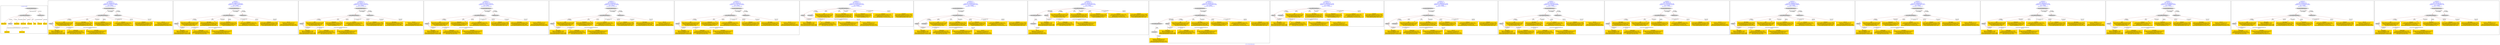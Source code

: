 digraph n0 {
fontcolor="blue"
remincross="true"
label="s12-s-19-artworks.json"
subgraph cluster_0 {
label="1-correct model"
n2[style="filled",color="white",fillcolor="lightgray",label="CulturalHeritageObject1"];
n3[shape="plaintext",style="filled",fillcolor="gold",label="date_made"];
n4[style="filled",color="white",fillcolor="lightgray",label="Person1"];
n5[shape="plaintext",style="filled",fillcolor="gold",label="description"];
n6[shape="plaintext",style="filled",fillcolor="gold",label="dimensions"];
n7[shape="plaintext",style="filled",fillcolor="gold",label="technique"];
n8[shape="plaintext",style="filled",fillcolor="gold",label="title"];
n9[shape="plaintext",style="filled",fillcolor="gold",label="access_id"];
n10[shape="plaintext",style="filled",fillcolor="gold",label="nationality"];
n11[shape="plaintext",style="filled",fillcolor="gold",label="artist_name"];
n12[style="filled",color="white",fillcolor="lightgray",label="EuropeanaAggregation1"];
n13[style="filled",color="white",fillcolor="lightgray",label="WebResource1"];
n14[shape="plaintext",style="filled",fillcolor="gold",label="img_url"];
}
subgraph cluster_1 {
label="candidate 0\nlink coherence:1.0\nnode coherence:1.0\nconfidence:0.4929861808256359\nmapping score:0.608773171386323\ncost:11.99983\n-precision:0.92-recall:0.92"
n16[style="filled",color="white",fillcolor="lightgray",label="CulturalHeritageObject1"];
n17[style="filled",color="white",fillcolor="lightgray",label="Person1"];
n18[style="filled",color="white",fillcolor="lightgray",label="EuropeanaAggregation1"];
n19[style="filled",color="white",fillcolor="lightgray",label="WebResource1"];
n20[shape="plaintext",style="filled",fillcolor="gold",label="img_url\n[WebResource,classLink,0.67]\n[Document,classLink,0.231]\n[Person,biographicalInformation,0.053]\n[CulturalHeritageObject,description,0.047]"];
n21[shape="plaintext",style="filled",fillcolor="gold",label="title\n[CulturalHeritageObject,description,0.373]\n[Person,biographicalInformation,0.309]\n[CulturalHeritageObject,title,0.22]\n[Document,classLink,0.098]"];
n22[shape="plaintext",style="filled",fillcolor="gold",label="description\n[Person,biographicalInformation,0.467]\n[CulturalHeritageObject,description,0.407]\n[CulturalHeritageObject,title,0.086]\n[CulturalHeritageObject,provenance,0.041]"];
n23[shape="plaintext",style="filled",fillcolor="gold",label="dimensions\n[CulturalHeritageObject,extent,0.576]\n[CulturalHeritageObject,description,0.19]\n[CulturalHeritageObject,title,0.133]\n[Person,dateOfDeath,0.102]"];
n24[shape="plaintext",style="filled",fillcolor="gold",label="access_id\n[CulturalHeritageObject,extent,0.52]\n[CulturalHeritageObject,description,0.217]\n[WebResource,classLink,0.133]\n[CulturalHeritageObject,accessionNumber,0.13]"];
n25[shape="plaintext",style="filled",fillcolor="gold",label="date_made\n[Person,dateOfDeath,0.416]\n[Person,dateOfBirth,0.376]\n[Person,biographicalInformation,0.109]\n[CulturalHeritageObject,created,0.099]"];
n26[shape="plaintext",style="filled",fillcolor="gold",label="technique\n[CulturalHeritageObject,medium,0.589]\n[CulturalHeritageObject,description,0.197]\n[Person,biographicalInformation,0.132]\n[CulturalHeritageObject,title,0.082]"];
n27[shape="plaintext",style="filled",fillcolor="gold",label="artist_name\n[Person,nameOfThePerson,0.558]\n[Person,biographicalInformation,0.317]\n[CulturalHeritageObject,description,0.073]\n[Document,classLink,0.052]"];
n28[shape="plaintext",style="filled",fillcolor="gold",label="nationality\n[Person,countryAssociatedWithThePerson,0.873]\n[Person,biographicalInformation,0.072]\n[CulturalHeritageObject,title,0.03]\n[CulturalHeritageObject,description,0.025]"];
}
subgraph cluster_2 {
label="candidate 1\nlink coherence:1.0\nnode coherence:1.0\nconfidence:0.48860713165095926\nmapping score:0.6073134883280975\ncost:11.99983\n-precision:0.92-recall:0.92"
n30[style="filled",color="white",fillcolor="lightgray",label="CulturalHeritageObject1"];
n31[style="filled",color="white",fillcolor="lightgray",label="Person1"];
n32[style="filled",color="white",fillcolor="lightgray",label="EuropeanaAggregation1"];
n33[style="filled",color="white",fillcolor="lightgray",label="WebResource1"];
n34[shape="plaintext",style="filled",fillcolor="gold",label="img_url\n[WebResource,classLink,0.67]\n[Document,classLink,0.231]\n[Person,biographicalInformation,0.053]\n[CulturalHeritageObject,description,0.047]"];
n35[shape="plaintext",style="filled",fillcolor="gold",label="title\n[CulturalHeritageObject,description,0.373]\n[Person,biographicalInformation,0.309]\n[CulturalHeritageObject,title,0.22]\n[Document,classLink,0.098]"];
n36[shape="plaintext",style="filled",fillcolor="gold",label="description\n[Person,biographicalInformation,0.467]\n[CulturalHeritageObject,description,0.407]\n[CulturalHeritageObject,title,0.086]\n[CulturalHeritageObject,provenance,0.041]"];
n37[shape="plaintext",style="filled",fillcolor="gold",label="dimensions\n[CulturalHeritageObject,extent,0.576]\n[CulturalHeritageObject,description,0.19]\n[CulturalHeritageObject,title,0.133]\n[Person,dateOfDeath,0.102]"];
n38[shape="plaintext",style="filled",fillcolor="gold",label="date_made\n[Person,dateOfDeath,0.416]\n[Person,dateOfBirth,0.376]\n[Person,biographicalInformation,0.109]\n[CulturalHeritageObject,created,0.099]"];
n39[shape="plaintext",style="filled",fillcolor="gold",label="access_id\n[CulturalHeritageObject,extent,0.52]\n[CulturalHeritageObject,description,0.217]\n[WebResource,classLink,0.133]\n[CulturalHeritageObject,accessionNumber,0.13]"];
n40[shape="plaintext",style="filled",fillcolor="gold",label="technique\n[CulturalHeritageObject,medium,0.589]\n[CulturalHeritageObject,description,0.197]\n[Person,biographicalInformation,0.132]\n[CulturalHeritageObject,title,0.082]"];
n41[shape="plaintext",style="filled",fillcolor="gold",label="artist_name\n[Person,nameOfThePerson,0.558]\n[Person,biographicalInformation,0.317]\n[CulturalHeritageObject,description,0.073]\n[Document,classLink,0.052]"];
n42[shape="plaintext",style="filled",fillcolor="gold",label="nationality\n[Person,countryAssociatedWithThePerson,0.873]\n[Person,biographicalInformation,0.072]\n[CulturalHeritageObject,title,0.03]\n[CulturalHeritageObject,description,0.025]"];
}
subgraph cluster_3 {
label="candidate 10\nlink coherence:1.0\nnode coherence:1.0\nconfidence:0.4523611475467957\nmapping score:0.5952314936267097\ncost:11.99983\n-precision:0.83-recall:0.83"
n44[style="filled",color="white",fillcolor="lightgray",label="CulturalHeritageObject1"];
n45[style="filled",color="white",fillcolor="lightgray",label="Person1"];
n46[style="filled",color="white",fillcolor="lightgray",label="EuropeanaAggregation1"];
n47[style="filled",color="white",fillcolor="lightgray",label="WebResource1"];
n48[shape="plaintext",style="filled",fillcolor="gold",label="img_url\n[WebResource,classLink,0.67]\n[Document,classLink,0.231]\n[Person,biographicalInformation,0.053]\n[CulturalHeritageObject,description,0.047]"];
n49[shape="plaintext",style="filled",fillcolor="gold",label="title\n[CulturalHeritageObject,description,0.373]\n[Person,biographicalInformation,0.309]\n[CulturalHeritageObject,title,0.22]\n[Document,classLink,0.098]"];
n50[shape="plaintext",style="filled",fillcolor="gold",label="dimensions\n[CulturalHeritageObject,extent,0.576]\n[CulturalHeritageObject,description,0.19]\n[CulturalHeritageObject,title,0.133]\n[Person,dateOfDeath,0.102]"];
n51[shape="plaintext",style="filled",fillcolor="gold",label="access_id\n[CulturalHeritageObject,extent,0.52]\n[CulturalHeritageObject,description,0.217]\n[WebResource,classLink,0.133]\n[CulturalHeritageObject,accessionNumber,0.13]"];
n52[shape="plaintext",style="filled",fillcolor="gold",label="date_made\n[Person,dateOfDeath,0.416]\n[Person,dateOfBirth,0.376]\n[Person,biographicalInformation,0.109]\n[CulturalHeritageObject,created,0.099]"];
n53[shape="plaintext",style="filled",fillcolor="gold",label="technique\n[CulturalHeritageObject,medium,0.589]\n[CulturalHeritageObject,description,0.197]\n[Person,biographicalInformation,0.132]\n[CulturalHeritageObject,title,0.082]"];
n54[shape="plaintext",style="filled",fillcolor="gold",label="artist_name\n[Person,nameOfThePerson,0.558]\n[Person,biographicalInformation,0.317]\n[CulturalHeritageObject,description,0.073]\n[Document,classLink,0.052]"];
n55[shape="plaintext",style="filled",fillcolor="gold",label="description\n[Person,biographicalInformation,0.467]\n[CulturalHeritageObject,description,0.407]\n[CulturalHeritageObject,title,0.086]\n[CulturalHeritageObject,provenance,0.041]"];
n56[shape="plaintext",style="filled",fillcolor="gold",label="nationality\n[Person,countryAssociatedWithThePerson,0.873]\n[Person,biographicalInformation,0.072]\n[CulturalHeritageObject,title,0.03]\n[CulturalHeritageObject,description,0.025]"];
}
subgraph cluster_4 {
label="candidate 11\nlink coherence:1.0\nnode coherence:1.0\nconfidence:0.4523611475467957\nmapping score:0.5952314936267097\ncost:11.99987\n-precision:0.83-recall:0.83"
n58[style="filled",color="white",fillcolor="lightgray",label="CulturalHeritageObject1"];
n59[style="filled",color="white",fillcolor="lightgray",label="Person1"];
n60[style="filled",color="white",fillcolor="lightgray",label="EuropeanaAggregation1"];
n61[style="filled",color="white",fillcolor="lightgray",label="WebResource2"];
n62[shape="plaintext",style="filled",fillcolor="gold",label="title\n[CulturalHeritageObject,description,0.373]\n[Person,biographicalInformation,0.309]\n[CulturalHeritageObject,title,0.22]\n[Document,classLink,0.098]"];
n63[shape="plaintext",style="filled",fillcolor="gold",label="dimensions\n[CulturalHeritageObject,extent,0.576]\n[CulturalHeritageObject,description,0.19]\n[CulturalHeritageObject,title,0.133]\n[Person,dateOfDeath,0.102]"];
n64[shape="plaintext",style="filled",fillcolor="gold",label="access_id\n[CulturalHeritageObject,extent,0.52]\n[CulturalHeritageObject,description,0.217]\n[WebResource,classLink,0.133]\n[CulturalHeritageObject,accessionNumber,0.13]"];
n65[shape="plaintext",style="filled",fillcolor="gold",label="date_made\n[Person,dateOfDeath,0.416]\n[Person,dateOfBirth,0.376]\n[Person,biographicalInformation,0.109]\n[CulturalHeritageObject,created,0.099]"];
n66[shape="plaintext",style="filled",fillcolor="gold",label="technique\n[CulturalHeritageObject,medium,0.589]\n[CulturalHeritageObject,description,0.197]\n[Person,biographicalInformation,0.132]\n[CulturalHeritageObject,title,0.082]"];
n67[shape="plaintext",style="filled",fillcolor="gold",label="artist_name\n[Person,nameOfThePerson,0.558]\n[Person,biographicalInformation,0.317]\n[CulturalHeritageObject,description,0.073]\n[Document,classLink,0.052]"];
n68[shape="plaintext",style="filled",fillcolor="gold",label="img_url\n[WebResource,classLink,0.67]\n[Document,classLink,0.231]\n[Person,biographicalInformation,0.053]\n[CulturalHeritageObject,description,0.047]"];
n69[shape="plaintext",style="filled",fillcolor="gold",label="description\n[Person,biographicalInformation,0.467]\n[CulturalHeritageObject,description,0.407]\n[CulturalHeritageObject,title,0.086]\n[CulturalHeritageObject,provenance,0.041]"];
n70[shape="plaintext",style="filled",fillcolor="gold",label="nationality\n[Person,countryAssociatedWithThePerson,0.873]\n[Person,biographicalInformation,0.072]\n[CulturalHeritageObject,title,0.03]\n[CulturalHeritageObject,description,0.025]"];
}
subgraph cluster_5 {
label="candidate 12\nlink coherence:1.0\nnode coherence:1.0\nconfidence:0.447982098372119\nmapping score:0.593771810568484\ncost:11.99983\n-precision:0.83-recall:0.83"
n72[style="filled",color="white",fillcolor="lightgray",label="CulturalHeritageObject1"];
n73[style="filled",color="white",fillcolor="lightgray",label="Person1"];
n74[style="filled",color="white",fillcolor="lightgray",label="EuropeanaAggregation1"];
n75[style="filled",color="white",fillcolor="lightgray",label="WebResource1"];
n76[shape="plaintext",style="filled",fillcolor="gold",label="img_url\n[WebResource,classLink,0.67]\n[Document,classLink,0.231]\n[Person,biographicalInformation,0.053]\n[CulturalHeritageObject,description,0.047]"];
n77[shape="plaintext",style="filled",fillcolor="gold",label="title\n[CulturalHeritageObject,description,0.373]\n[Person,biographicalInformation,0.309]\n[CulturalHeritageObject,title,0.22]\n[Document,classLink,0.098]"];
n78[shape="plaintext",style="filled",fillcolor="gold",label="dimensions\n[CulturalHeritageObject,extent,0.576]\n[CulturalHeritageObject,description,0.19]\n[CulturalHeritageObject,title,0.133]\n[Person,dateOfDeath,0.102]"];
n79[shape="plaintext",style="filled",fillcolor="gold",label="date_made\n[Person,dateOfDeath,0.416]\n[Person,dateOfBirth,0.376]\n[Person,biographicalInformation,0.109]\n[CulturalHeritageObject,created,0.099]"];
n80[shape="plaintext",style="filled",fillcolor="gold",label="access_id\n[CulturalHeritageObject,extent,0.52]\n[CulturalHeritageObject,description,0.217]\n[WebResource,classLink,0.133]\n[CulturalHeritageObject,accessionNumber,0.13]"];
n81[shape="plaintext",style="filled",fillcolor="gold",label="technique\n[CulturalHeritageObject,medium,0.589]\n[CulturalHeritageObject,description,0.197]\n[Person,biographicalInformation,0.132]\n[CulturalHeritageObject,title,0.082]"];
n82[shape="plaintext",style="filled",fillcolor="gold",label="artist_name\n[Person,nameOfThePerson,0.558]\n[Person,biographicalInformation,0.317]\n[CulturalHeritageObject,description,0.073]\n[Document,classLink,0.052]"];
n83[shape="plaintext",style="filled",fillcolor="gold",label="description\n[Person,biographicalInformation,0.467]\n[CulturalHeritageObject,description,0.407]\n[CulturalHeritageObject,title,0.086]\n[CulturalHeritageObject,provenance,0.041]"];
n84[shape="plaintext",style="filled",fillcolor="gold",label="nationality\n[Person,countryAssociatedWithThePerson,0.873]\n[Person,biographicalInformation,0.072]\n[CulturalHeritageObject,title,0.03]\n[CulturalHeritageObject,description,0.025]"];
}
subgraph cluster_6 {
label="candidate 13\nlink coherence:1.0\nnode coherence:1.0\nconfidence:0.447982098372119\nmapping score:0.593771810568484\ncost:11.99987\n-precision:0.83-recall:0.83"
n86[style="filled",color="white",fillcolor="lightgray",label="CulturalHeritageObject1"];
n87[style="filled",color="white",fillcolor="lightgray",label="Person1"];
n88[style="filled",color="white",fillcolor="lightgray",label="EuropeanaAggregation1"];
n89[style="filled",color="white",fillcolor="lightgray",label="WebResource2"];
n90[shape="plaintext",style="filled",fillcolor="gold",label="title\n[CulturalHeritageObject,description,0.373]\n[Person,biographicalInformation,0.309]\n[CulturalHeritageObject,title,0.22]\n[Document,classLink,0.098]"];
n91[shape="plaintext",style="filled",fillcolor="gold",label="dimensions\n[CulturalHeritageObject,extent,0.576]\n[CulturalHeritageObject,description,0.19]\n[CulturalHeritageObject,title,0.133]\n[Person,dateOfDeath,0.102]"];
n92[shape="plaintext",style="filled",fillcolor="gold",label="date_made\n[Person,dateOfDeath,0.416]\n[Person,dateOfBirth,0.376]\n[Person,biographicalInformation,0.109]\n[CulturalHeritageObject,created,0.099]"];
n93[shape="plaintext",style="filled",fillcolor="gold",label="access_id\n[CulturalHeritageObject,extent,0.52]\n[CulturalHeritageObject,description,0.217]\n[WebResource,classLink,0.133]\n[CulturalHeritageObject,accessionNumber,0.13]"];
n94[shape="plaintext",style="filled",fillcolor="gold",label="technique\n[CulturalHeritageObject,medium,0.589]\n[CulturalHeritageObject,description,0.197]\n[Person,biographicalInformation,0.132]\n[CulturalHeritageObject,title,0.082]"];
n95[shape="plaintext",style="filled",fillcolor="gold",label="artist_name\n[Person,nameOfThePerson,0.558]\n[Person,biographicalInformation,0.317]\n[CulturalHeritageObject,description,0.073]\n[Document,classLink,0.052]"];
n96[shape="plaintext",style="filled",fillcolor="gold",label="img_url\n[WebResource,classLink,0.67]\n[Document,classLink,0.231]\n[Person,biographicalInformation,0.053]\n[CulturalHeritageObject,description,0.047]"];
n97[shape="plaintext",style="filled",fillcolor="gold",label="description\n[Person,biographicalInformation,0.467]\n[CulturalHeritageObject,description,0.407]\n[CulturalHeritageObject,title,0.086]\n[CulturalHeritageObject,provenance,0.041]"];
n98[shape="plaintext",style="filled",fillcolor="gold",label="nationality\n[Person,countryAssociatedWithThePerson,0.873]\n[Person,biographicalInformation,0.072]\n[CulturalHeritageObject,title,0.03]\n[CulturalHeritageObject,description,0.025]"];
}
subgraph cluster_7 {
label="candidate 14\nlink coherence:1.0\nnode coherence:1.0\nconfidence:0.44423825768703323\nmapping score:0.5925238636734554\ncost:10.99993\n-precision:0.73-recall:0.67"
n100[style="filled",color="white",fillcolor="lightgray",label="CulturalHeritageObject1"];
n101[style="filled",color="white",fillcolor="lightgray",label="Person1"];
n102[style="filled",color="white",fillcolor="lightgray",label="Document1"];
n103[shape="plaintext",style="filled",fillcolor="gold",label="title\n[CulturalHeritageObject,description,0.373]\n[Person,biographicalInformation,0.309]\n[CulturalHeritageObject,title,0.22]\n[Document,classLink,0.098]"];
n104[shape="plaintext",style="filled",fillcolor="gold",label="description\n[Person,biographicalInformation,0.467]\n[CulturalHeritageObject,description,0.407]\n[CulturalHeritageObject,title,0.086]\n[CulturalHeritageObject,provenance,0.041]"];
n105[shape="plaintext",style="filled",fillcolor="gold",label="dimensions\n[CulturalHeritageObject,extent,0.576]\n[CulturalHeritageObject,description,0.19]\n[CulturalHeritageObject,title,0.133]\n[Person,dateOfDeath,0.102]"];
n106[shape="plaintext",style="filled",fillcolor="gold",label="access_id\n[CulturalHeritageObject,extent,0.52]\n[CulturalHeritageObject,description,0.217]\n[WebResource,classLink,0.133]\n[CulturalHeritageObject,accessionNumber,0.13]"];
n107[shape="plaintext",style="filled",fillcolor="gold",label="date_made\n[Person,dateOfDeath,0.416]\n[Person,dateOfBirth,0.376]\n[Person,biographicalInformation,0.109]\n[CulturalHeritageObject,created,0.099]"];
n108[shape="plaintext",style="filled",fillcolor="gold",label="technique\n[CulturalHeritageObject,medium,0.589]\n[CulturalHeritageObject,description,0.197]\n[Person,biographicalInformation,0.132]\n[CulturalHeritageObject,title,0.082]"];
n109[shape="plaintext",style="filled",fillcolor="gold",label="artist_name\n[Person,nameOfThePerson,0.558]\n[Person,biographicalInformation,0.317]\n[CulturalHeritageObject,description,0.073]\n[Document,classLink,0.052]"];
n110[shape="plaintext",style="filled",fillcolor="gold",label="nationality\n[Person,countryAssociatedWithThePerson,0.873]\n[Person,biographicalInformation,0.072]\n[CulturalHeritageObject,title,0.03]\n[CulturalHeritageObject,description,0.025]"];
n111[shape="plaintext",style="filled",fillcolor="gold",label="img_url\n[WebResource,classLink,0.67]\n[Document,classLink,0.231]\n[Person,biographicalInformation,0.053]\n[CulturalHeritageObject,description,0.047]"];
}
subgraph cluster_8 {
label="candidate 15\nlink coherence:1.0\nnode coherence:1.0\nconfidence:0.44423825768703323\nmapping score:0.5925238636734554\ncost:11.99988\n-precision:0.75-recall:0.75"
n113[style="filled",color="white",fillcolor="lightgray",label="CulturalHeritageObject1"];
n114[style="filled",color="white",fillcolor="lightgray",label="Person1"];
n115[style="filled",color="white",fillcolor="lightgray",label="Document1"];
n116[style="filled",color="white",fillcolor="lightgray",label="EuropeanaAggregation1"];
n117[shape="plaintext",style="filled",fillcolor="gold",label="title\n[CulturalHeritageObject,description,0.373]\n[Person,biographicalInformation,0.309]\n[CulturalHeritageObject,title,0.22]\n[Document,classLink,0.098]"];
n118[shape="plaintext",style="filled",fillcolor="gold",label="description\n[Person,biographicalInformation,0.467]\n[CulturalHeritageObject,description,0.407]\n[CulturalHeritageObject,title,0.086]\n[CulturalHeritageObject,provenance,0.041]"];
n119[shape="plaintext",style="filled",fillcolor="gold",label="dimensions\n[CulturalHeritageObject,extent,0.576]\n[CulturalHeritageObject,description,0.19]\n[CulturalHeritageObject,title,0.133]\n[Person,dateOfDeath,0.102]"];
n120[shape="plaintext",style="filled",fillcolor="gold",label="access_id\n[CulturalHeritageObject,extent,0.52]\n[CulturalHeritageObject,description,0.217]\n[WebResource,classLink,0.133]\n[CulturalHeritageObject,accessionNumber,0.13]"];
n121[shape="plaintext",style="filled",fillcolor="gold",label="date_made\n[Person,dateOfDeath,0.416]\n[Person,dateOfBirth,0.376]\n[Person,biographicalInformation,0.109]\n[CulturalHeritageObject,created,0.099]"];
n122[shape="plaintext",style="filled",fillcolor="gold",label="technique\n[CulturalHeritageObject,medium,0.589]\n[CulturalHeritageObject,description,0.197]\n[Person,biographicalInformation,0.132]\n[CulturalHeritageObject,title,0.082]"];
n123[shape="plaintext",style="filled",fillcolor="gold",label="artist_name\n[Person,nameOfThePerson,0.558]\n[Person,biographicalInformation,0.317]\n[CulturalHeritageObject,description,0.073]\n[Document,classLink,0.052]"];
n124[shape="plaintext",style="filled",fillcolor="gold",label="nationality\n[Person,countryAssociatedWithThePerson,0.873]\n[Person,biographicalInformation,0.072]\n[CulturalHeritageObject,title,0.03]\n[CulturalHeritageObject,description,0.025]"];
n125[shape="plaintext",style="filled",fillcolor="gold",label="img_url\n[WebResource,classLink,0.67]\n[Document,classLink,0.231]\n[Person,biographicalInformation,0.053]\n[CulturalHeritageObject,description,0.047]"];
}
subgraph cluster_9 {
label="candidate 16\nlink coherence:1.0\nnode coherence:1.0\nconfidence:0.44423825768703323\nmapping score:0.5925238636734554\ncost:11.99992\n-precision:0.67-recall:0.67"
n127[style="filled",color="white",fillcolor="lightgray",label="CulturalHeritageObject1"];
n128[style="filled",color="white",fillcolor="lightgray",label="CulturalHeritageObject2"];
n129[style="filled",color="white",fillcolor="lightgray",label="Person1"];
n130[style="filled",color="white",fillcolor="lightgray",label="Document2"];
n131[shape="plaintext",style="filled",fillcolor="gold",label="title\n[CulturalHeritageObject,description,0.373]\n[Person,biographicalInformation,0.309]\n[CulturalHeritageObject,title,0.22]\n[Document,classLink,0.098]"];
n132[shape="plaintext",style="filled",fillcolor="gold",label="description\n[Person,biographicalInformation,0.467]\n[CulturalHeritageObject,description,0.407]\n[CulturalHeritageObject,title,0.086]\n[CulturalHeritageObject,provenance,0.041]"];
n133[shape="plaintext",style="filled",fillcolor="gold",label="dimensions\n[CulturalHeritageObject,extent,0.576]\n[CulturalHeritageObject,description,0.19]\n[CulturalHeritageObject,title,0.133]\n[Person,dateOfDeath,0.102]"];
n134[shape="plaintext",style="filled",fillcolor="gold",label="access_id\n[CulturalHeritageObject,extent,0.52]\n[CulturalHeritageObject,description,0.217]\n[WebResource,classLink,0.133]\n[CulturalHeritageObject,accessionNumber,0.13]"];
n135[shape="plaintext",style="filled",fillcolor="gold",label="date_made\n[Person,dateOfDeath,0.416]\n[Person,dateOfBirth,0.376]\n[Person,biographicalInformation,0.109]\n[CulturalHeritageObject,created,0.099]"];
n136[shape="plaintext",style="filled",fillcolor="gold",label="technique\n[CulturalHeritageObject,medium,0.589]\n[CulturalHeritageObject,description,0.197]\n[Person,biographicalInformation,0.132]\n[CulturalHeritageObject,title,0.082]"];
n137[shape="plaintext",style="filled",fillcolor="gold",label="artist_name\n[Person,nameOfThePerson,0.558]\n[Person,biographicalInformation,0.317]\n[CulturalHeritageObject,description,0.073]\n[Document,classLink,0.052]"];
n138[shape="plaintext",style="filled",fillcolor="gold",label="nationality\n[Person,countryAssociatedWithThePerson,0.873]\n[Person,biographicalInformation,0.072]\n[CulturalHeritageObject,title,0.03]\n[CulturalHeritageObject,description,0.025]"];
n139[shape="plaintext",style="filled",fillcolor="gold",label="img_url\n[WebResource,classLink,0.67]\n[Document,classLink,0.231]\n[Person,biographicalInformation,0.053]\n[CulturalHeritageObject,description,0.047]"];
}
subgraph cluster_10 {
label="candidate 17\nlink coherence:1.0\nnode coherence:1.0\nconfidence:0.44423825768703323\nmapping score:0.5925238636734554\ncost:12.99987\n-precision:0.69-recall:0.75"
n141[style="filled",color="white",fillcolor="lightgray",label="CulturalHeritageObject1"];
n142[style="filled",color="white",fillcolor="lightgray",label="CulturalHeritageObject2"];
n143[style="filled",color="white",fillcolor="lightgray",label="Person1"];
n144[style="filled",color="white",fillcolor="lightgray",label="Document2"];
n145[style="filled",color="white",fillcolor="lightgray",label="EuropeanaAggregation1"];
n146[shape="plaintext",style="filled",fillcolor="gold",label="title\n[CulturalHeritageObject,description,0.373]\n[Person,biographicalInformation,0.309]\n[CulturalHeritageObject,title,0.22]\n[Document,classLink,0.098]"];
n147[shape="plaintext",style="filled",fillcolor="gold",label="description\n[Person,biographicalInformation,0.467]\n[CulturalHeritageObject,description,0.407]\n[CulturalHeritageObject,title,0.086]\n[CulturalHeritageObject,provenance,0.041]"];
n148[shape="plaintext",style="filled",fillcolor="gold",label="dimensions\n[CulturalHeritageObject,extent,0.576]\n[CulturalHeritageObject,description,0.19]\n[CulturalHeritageObject,title,0.133]\n[Person,dateOfDeath,0.102]"];
n149[shape="plaintext",style="filled",fillcolor="gold",label="access_id\n[CulturalHeritageObject,extent,0.52]\n[CulturalHeritageObject,description,0.217]\n[WebResource,classLink,0.133]\n[CulturalHeritageObject,accessionNumber,0.13]"];
n150[shape="plaintext",style="filled",fillcolor="gold",label="date_made\n[Person,dateOfDeath,0.416]\n[Person,dateOfBirth,0.376]\n[Person,biographicalInformation,0.109]\n[CulturalHeritageObject,created,0.099]"];
n151[shape="plaintext",style="filled",fillcolor="gold",label="technique\n[CulturalHeritageObject,medium,0.589]\n[CulturalHeritageObject,description,0.197]\n[Person,biographicalInformation,0.132]\n[CulturalHeritageObject,title,0.082]"];
n152[shape="plaintext",style="filled",fillcolor="gold",label="artist_name\n[Person,nameOfThePerson,0.558]\n[Person,biographicalInformation,0.317]\n[CulturalHeritageObject,description,0.073]\n[Document,classLink,0.052]"];
n153[shape="plaintext",style="filled",fillcolor="gold",label="nationality\n[Person,countryAssociatedWithThePerson,0.873]\n[Person,biographicalInformation,0.072]\n[CulturalHeritageObject,title,0.03]\n[CulturalHeritageObject,description,0.025]"];
n154[shape="plaintext",style="filled",fillcolor="gold",label="img_url\n[WebResource,classLink,0.67]\n[Document,classLink,0.231]\n[Person,biographicalInformation,0.053]\n[CulturalHeritageObject,description,0.047]"];
}
subgraph cluster_11 {
label="candidate 18\nlink coherence:1.0\nnode coherence:1.0\nconfidence:0.43985920851235666\nmapping score:0.59106418061523\ncost:10.99993\n-precision:0.73-recall:0.67"
n156[style="filled",color="white",fillcolor="lightgray",label="CulturalHeritageObject1"];
n157[style="filled",color="white",fillcolor="lightgray",label="Person1"];
n158[style="filled",color="white",fillcolor="lightgray",label="Document1"];
n159[shape="plaintext",style="filled",fillcolor="gold",label="title\n[CulturalHeritageObject,description,0.373]\n[Person,biographicalInformation,0.309]\n[CulturalHeritageObject,title,0.22]\n[Document,classLink,0.098]"];
n160[shape="plaintext",style="filled",fillcolor="gold",label="description\n[Person,biographicalInformation,0.467]\n[CulturalHeritageObject,description,0.407]\n[CulturalHeritageObject,title,0.086]\n[CulturalHeritageObject,provenance,0.041]"];
n161[shape="plaintext",style="filled",fillcolor="gold",label="dimensions\n[CulturalHeritageObject,extent,0.576]\n[CulturalHeritageObject,description,0.19]\n[CulturalHeritageObject,title,0.133]\n[Person,dateOfDeath,0.102]"];
n162[shape="plaintext",style="filled",fillcolor="gold",label="date_made\n[Person,dateOfDeath,0.416]\n[Person,dateOfBirth,0.376]\n[Person,biographicalInformation,0.109]\n[CulturalHeritageObject,created,0.099]"];
n163[shape="plaintext",style="filled",fillcolor="gold",label="access_id\n[CulturalHeritageObject,extent,0.52]\n[CulturalHeritageObject,description,0.217]\n[WebResource,classLink,0.133]\n[CulturalHeritageObject,accessionNumber,0.13]"];
n164[shape="plaintext",style="filled",fillcolor="gold",label="technique\n[CulturalHeritageObject,medium,0.589]\n[CulturalHeritageObject,description,0.197]\n[Person,biographicalInformation,0.132]\n[CulturalHeritageObject,title,0.082]"];
n165[shape="plaintext",style="filled",fillcolor="gold",label="artist_name\n[Person,nameOfThePerson,0.558]\n[Person,biographicalInformation,0.317]\n[CulturalHeritageObject,description,0.073]\n[Document,classLink,0.052]"];
n166[shape="plaintext",style="filled",fillcolor="gold",label="nationality\n[Person,countryAssociatedWithThePerson,0.873]\n[Person,biographicalInformation,0.072]\n[CulturalHeritageObject,title,0.03]\n[CulturalHeritageObject,description,0.025]"];
n167[shape="plaintext",style="filled",fillcolor="gold",label="img_url\n[WebResource,classLink,0.67]\n[Document,classLink,0.231]\n[Person,biographicalInformation,0.053]\n[CulturalHeritageObject,description,0.047]"];
}
subgraph cluster_12 {
label="candidate 19\nlink coherence:1.0\nnode coherence:1.0\nconfidence:0.43985920851235666\nmapping score:0.59106418061523\ncost:11.99988\n-precision:0.75-recall:0.75"
n169[style="filled",color="white",fillcolor="lightgray",label="CulturalHeritageObject1"];
n170[style="filled",color="white",fillcolor="lightgray",label="Person1"];
n171[style="filled",color="white",fillcolor="lightgray",label="Document1"];
n172[style="filled",color="white",fillcolor="lightgray",label="EuropeanaAggregation1"];
n173[shape="plaintext",style="filled",fillcolor="gold",label="title\n[CulturalHeritageObject,description,0.373]\n[Person,biographicalInformation,0.309]\n[CulturalHeritageObject,title,0.22]\n[Document,classLink,0.098]"];
n174[shape="plaintext",style="filled",fillcolor="gold",label="description\n[Person,biographicalInformation,0.467]\n[CulturalHeritageObject,description,0.407]\n[CulturalHeritageObject,title,0.086]\n[CulturalHeritageObject,provenance,0.041]"];
n175[shape="plaintext",style="filled",fillcolor="gold",label="dimensions\n[CulturalHeritageObject,extent,0.576]\n[CulturalHeritageObject,description,0.19]\n[CulturalHeritageObject,title,0.133]\n[Person,dateOfDeath,0.102]"];
n176[shape="plaintext",style="filled",fillcolor="gold",label="date_made\n[Person,dateOfDeath,0.416]\n[Person,dateOfBirth,0.376]\n[Person,biographicalInformation,0.109]\n[CulturalHeritageObject,created,0.099]"];
n177[shape="plaintext",style="filled",fillcolor="gold",label="access_id\n[CulturalHeritageObject,extent,0.52]\n[CulturalHeritageObject,description,0.217]\n[WebResource,classLink,0.133]\n[CulturalHeritageObject,accessionNumber,0.13]"];
n178[shape="plaintext",style="filled",fillcolor="gold",label="technique\n[CulturalHeritageObject,medium,0.589]\n[CulturalHeritageObject,description,0.197]\n[Person,biographicalInformation,0.132]\n[CulturalHeritageObject,title,0.082]"];
n179[shape="plaintext",style="filled",fillcolor="gold",label="artist_name\n[Person,nameOfThePerson,0.558]\n[Person,biographicalInformation,0.317]\n[CulturalHeritageObject,description,0.073]\n[Document,classLink,0.052]"];
n180[shape="plaintext",style="filled",fillcolor="gold",label="nationality\n[Person,countryAssociatedWithThePerson,0.873]\n[Person,biographicalInformation,0.072]\n[CulturalHeritageObject,title,0.03]\n[CulturalHeritageObject,description,0.025]"];
n181[shape="plaintext",style="filled",fillcolor="gold",label="img_url\n[WebResource,classLink,0.67]\n[Document,classLink,0.231]\n[Person,biographicalInformation,0.053]\n[CulturalHeritageObject,description,0.047]"];
}
subgraph cluster_13 {
label="candidate 2\nlink coherence:1.0\nnode coherence:1.0\nconfidence:0.4793233812127341\nmapping score:0.6042189048486891\ncost:11.99983\n-precision:0.75-recall:0.75"
n183[style="filled",color="white",fillcolor="lightgray",label="CulturalHeritageObject1"];
n184[style="filled",color="white",fillcolor="lightgray",label="Person1"];
n185[style="filled",color="white",fillcolor="lightgray",label="EuropeanaAggregation1"];
n186[style="filled",color="white",fillcolor="lightgray",label="WebResource1"];
n187[shape="plaintext",style="filled",fillcolor="gold",label="img_url\n[WebResource,classLink,0.67]\n[Document,classLink,0.231]\n[Person,biographicalInformation,0.053]\n[CulturalHeritageObject,description,0.047]"];
n188[shape="plaintext",style="filled",fillcolor="gold",label="title\n[CulturalHeritageObject,description,0.373]\n[Person,biographicalInformation,0.309]\n[CulturalHeritageObject,title,0.22]\n[Document,classLink,0.098]"];
n189[shape="plaintext",style="filled",fillcolor="gold",label="description\n[Person,biographicalInformation,0.467]\n[CulturalHeritageObject,description,0.407]\n[CulturalHeritageObject,title,0.086]\n[CulturalHeritageObject,provenance,0.041]"];
n190[shape="plaintext",style="filled",fillcolor="gold",label="date_made\n[Person,dateOfDeath,0.416]\n[Person,dateOfBirth,0.376]\n[Person,biographicalInformation,0.109]\n[CulturalHeritageObject,created,0.099]"];
n191[shape="plaintext",style="filled",fillcolor="gold",label="access_id\n[CulturalHeritageObject,extent,0.52]\n[CulturalHeritageObject,description,0.217]\n[WebResource,classLink,0.133]\n[CulturalHeritageObject,accessionNumber,0.13]"];
n192[shape="plaintext",style="filled",fillcolor="gold",label="dimensions\n[CulturalHeritageObject,extent,0.576]\n[CulturalHeritageObject,description,0.19]\n[CulturalHeritageObject,title,0.133]\n[Person,dateOfDeath,0.102]"];
n193[shape="plaintext",style="filled",fillcolor="gold",label="technique\n[CulturalHeritageObject,medium,0.589]\n[CulturalHeritageObject,description,0.197]\n[Person,biographicalInformation,0.132]\n[CulturalHeritageObject,title,0.082]"];
n194[shape="plaintext",style="filled",fillcolor="gold",label="artist_name\n[Person,nameOfThePerson,0.558]\n[Person,biographicalInformation,0.317]\n[CulturalHeritageObject,description,0.073]\n[Document,classLink,0.052]"];
n195[shape="plaintext",style="filled",fillcolor="gold",label="nationality\n[Person,countryAssociatedWithThePerson,0.873]\n[Person,biographicalInformation,0.072]\n[CulturalHeritageObject,title,0.03]\n[CulturalHeritageObject,description,0.025]"];
}
subgraph cluster_14 {
label="candidate 3\nlink coherence:1.0\nnode coherence:1.0\nconfidence:0.47428790663951464\nmapping score:0.6025404133242827\ncost:11.99983\n-precision:0.75-recall:0.75"
n197[style="filled",color="white",fillcolor="lightgray",label="CulturalHeritageObject1"];
n198[style="filled",color="white",fillcolor="lightgray",label="Person1"];
n199[style="filled",color="white",fillcolor="lightgray",label="EuropeanaAggregation1"];
n200[style="filled",color="white",fillcolor="lightgray",label="WebResource1"];
n201[shape="plaintext",style="filled",fillcolor="gold",label="img_url\n[WebResource,classLink,0.67]\n[Document,classLink,0.231]\n[Person,biographicalInformation,0.053]\n[CulturalHeritageObject,description,0.047]"];
n202[shape="plaintext",style="filled",fillcolor="gold",label="description\n[Person,biographicalInformation,0.467]\n[CulturalHeritageObject,description,0.407]\n[CulturalHeritageObject,title,0.086]\n[CulturalHeritageObject,provenance,0.041]"];
n203[shape="plaintext",style="filled",fillcolor="gold",label="title\n[CulturalHeritageObject,description,0.373]\n[Person,biographicalInformation,0.309]\n[CulturalHeritageObject,title,0.22]\n[Document,classLink,0.098]"];
n204[shape="plaintext",style="filled",fillcolor="gold",label="dimensions\n[CulturalHeritageObject,extent,0.576]\n[CulturalHeritageObject,description,0.19]\n[CulturalHeritageObject,title,0.133]\n[Person,dateOfDeath,0.102]"];
n205[shape="plaintext",style="filled",fillcolor="gold",label="access_id\n[CulturalHeritageObject,extent,0.52]\n[CulturalHeritageObject,description,0.217]\n[WebResource,classLink,0.133]\n[CulturalHeritageObject,accessionNumber,0.13]"];
n206[shape="plaintext",style="filled",fillcolor="gold",label="date_made\n[Person,dateOfDeath,0.416]\n[Person,dateOfBirth,0.376]\n[Person,biographicalInformation,0.109]\n[CulturalHeritageObject,created,0.099]"];
n207[shape="plaintext",style="filled",fillcolor="gold",label="technique\n[CulturalHeritageObject,medium,0.589]\n[CulturalHeritageObject,description,0.197]\n[Person,biographicalInformation,0.132]\n[CulturalHeritageObject,title,0.082]"];
n208[shape="plaintext",style="filled",fillcolor="gold",label="artist_name\n[Person,nameOfThePerson,0.558]\n[Person,biographicalInformation,0.317]\n[CulturalHeritageObject,description,0.073]\n[Document,classLink,0.052]"];
n209[shape="plaintext",style="filled",fillcolor="gold",label="nationality\n[Person,countryAssociatedWithThePerson,0.873]\n[Person,biographicalInformation,0.072]\n[CulturalHeritageObject,title,0.03]\n[CulturalHeritageObject,description,0.025]"];
}
subgraph cluster_15 {
label="candidate 4\nlink coherence:1.0\nnode coherence:1.0\nconfidence:0.4699088574648381\nmapping score:0.6010807302660571\ncost:11.99983\n-precision:0.75-recall:0.75"
n211[style="filled",color="white",fillcolor="lightgray",label="CulturalHeritageObject1"];
n212[style="filled",color="white",fillcolor="lightgray",label="Person1"];
n213[style="filled",color="white",fillcolor="lightgray",label="EuropeanaAggregation1"];
n214[style="filled",color="white",fillcolor="lightgray",label="WebResource1"];
n215[shape="plaintext",style="filled",fillcolor="gold",label="img_url\n[WebResource,classLink,0.67]\n[Document,classLink,0.231]\n[Person,biographicalInformation,0.053]\n[CulturalHeritageObject,description,0.047]"];
n216[shape="plaintext",style="filled",fillcolor="gold",label="description\n[Person,biographicalInformation,0.467]\n[CulturalHeritageObject,description,0.407]\n[CulturalHeritageObject,title,0.086]\n[CulturalHeritageObject,provenance,0.041]"];
n217[shape="plaintext",style="filled",fillcolor="gold",label="title\n[CulturalHeritageObject,description,0.373]\n[Person,biographicalInformation,0.309]\n[CulturalHeritageObject,title,0.22]\n[Document,classLink,0.098]"];
n218[shape="plaintext",style="filled",fillcolor="gold",label="dimensions\n[CulturalHeritageObject,extent,0.576]\n[CulturalHeritageObject,description,0.19]\n[CulturalHeritageObject,title,0.133]\n[Person,dateOfDeath,0.102]"];
n219[shape="plaintext",style="filled",fillcolor="gold",label="date_made\n[Person,dateOfDeath,0.416]\n[Person,dateOfBirth,0.376]\n[Person,biographicalInformation,0.109]\n[CulturalHeritageObject,created,0.099]"];
n220[shape="plaintext",style="filled",fillcolor="gold",label="access_id\n[CulturalHeritageObject,extent,0.52]\n[CulturalHeritageObject,description,0.217]\n[WebResource,classLink,0.133]\n[CulturalHeritageObject,accessionNumber,0.13]"];
n221[shape="plaintext",style="filled",fillcolor="gold",label="technique\n[CulturalHeritageObject,medium,0.589]\n[CulturalHeritageObject,description,0.197]\n[Person,biographicalInformation,0.132]\n[CulturalHeritageObject,title,0.082]"];
n222[shape="plaintext",style="filled",fillcolor="gold",label="artist_name\n[Person,nameOfThePerson,0.558]\n[Person,biographicalInformation,0.317]\n[CulturalHeritageObject,description,0.073]\n[Document,classLink,0.052]"];
n223[shape="plaintext",style="filled",fillcolor="gold",label="nationality\n[Person,countryAssociatedWithThePerson,0.873]\n[Person,biographicalInformation,0.072]\n[CulturalHeritageObject,title,0.03]\n[CulturalHeritageObject,description,0.025]"];
}
subgraph cluster_16 {
label="candidate 5\nlink coherence:1.0\nnode coherence:1.0\nconfidence:0.46928853848873125\nmapping score:0.6008739572740215\ncost:11.99983\n-precision:0.75-recall:0.75"
n225[style="filled",color="white",fillcolor="lightgray",label="CulturalHeritageObject1"];
n226[style="filled",color="white",fillcolor="lightgray",label="Person1"];
n227[style="filled",color="white",fillcolor="lightgray",label="EuropeanaAggregation1"];
n228[style="filled",color="white",fillcolor="lightgray",label="WebResource1"];
n229[shape="plaintext",style="filled",fillcolor="gold",label="img_url\n[WebResource,classLink,0.67]\n[Document,classLink,0.231]\n[Person,biographicalInformation,0.053]\n[CulturalHeritageObject,description,0.047]"];
n230[shape="plaintext",style="filled",fillcolor="gold",label="title\n[CulturalHeritageObject,description,0.373]\n[Person,biographicalInformation,0.309]\n[CulturalHeritageObject,title,0.22]\n[Document,classLink,0.098]"];
n231[shape="plaintext",style="filled",fillcolor="gold",label="dimensions\n[CulturalHeritageObject,extent,0.576]\n[CulturalHeritageObject,description,0.19]\n[CulturalHeritageObject,title,0.133]\n[Person,dateOfDeath,0.102]"];
n232[shape="plaintext",style="filled",fillcolor="gold",label="access_id\n[CulturalHeritageObject,extent,0.52]\n[CulturalHeritageObject,description,0.217]\n[WebResource,classLink,0.133]\n[CulturalHeritageObject,accessionNumber,0.13]"];
n233[shape="plaintext",style="filled",fillcolor="gold",label="date_made\n[Person,dateOfDeath,0.416]\n[Person,dateOfBirth,0.376]\n[Person,biographicalInformation,0.109]\n[CulturalHeritageObject,created,0.099]"];
n234[shape="plaintext",style="filled",fillcolor="gold",label="technique\n[CulturalHeritageObject,medium,0.589]\n[CulturalHeritageObject,description,0.197]\n[Person,biographicalInformation,0.132]\n[CulturalHeritageObject,title,0.082]"];
n235[shape="plaintext",style="filled",fillcolor="gold",label="artist_name\n[Person,nameOfThePerson,0.558]\n[Person,biographicalInformation,0.317]\n[CulturalHeritageObject,description,0.073]\n[Document,classLink,0.052]"];
n236[shape="plaintext",style="filled",fillcolor="gold",label="description\n[Person,biographicalInformation,0.467]\n[CulturalHeritageObject,description,0.407]\n[CulturalHeritageObject,title,0.086]\n[CulturalHeritageObject,provenance,0.041]"];
n237[shape="plaintext",style="filled",fillcolor="gold",label="nationality\n[Person,countryAssociatedWithThePerson,0.873]\n[Person,biographicalInformation,0.072]\n[CulturalHeritageObject,title,0.03]\n[CulturalHeritageObject,description,0.025]"];
}
subgraph cluster_17 {
label="candidate 6\nlink coherence:1.0\nnode coherence:1.0\nconfidence:0.4649094893140546\nmapping score:0.599414274215796\ncost:11.99983\n-precision:0.75-recall:0.75"
n239[style="filled",color="white",fillcolor="lightgray",label="CulturalHeritageObject1"];
n240[style="filled",color="white",fillcolor="lightgray",label="Person1"];
n241[style="filled",color="white",fillcolor="lightgray",label="EuropeanaAggregation1"];
n242[style="filled",color="white",fillcolor="lightgray",label="WebResource1"];
n243[shape="plaintext",style="filled",fillcolor="gold",label="img_url\n[WebResource,classLink,0.67]\n[Document,classLink,0.231]\n[Person,biographicalInformation,0.053]\n[CulturalHeritageObject,description,0.047]"];
n244[shape="plaintext",style="filled",fillcolor="gold",label="title\n[CulturalHeritageObject,description,0.373]\n[Person,biographicalInformation,0.309]\n[CulturalHeritageObject,title,0.22]\n[Document,classLink,0.098]"];
n245[shape="plaintext",style="filled",fillcolor="gold",label="dimensions\n[CulturalHeritageObject,extent,0.576]\n[CulturalHeritageObject,description,0.19]\n[CulturalHeritageObject,title,0.133]\n[Person,dateOfDeath,0.102]"];
n246[shape="plaintext",style="filled",fillcolor="gold",label="date_made\n[Person,dateOfDeath,0.416]\n[Person,dateOfBirth,0.376]\n[Person,biographicalInformation,0.109]\n[CulturalHeritageObject,created,0.099]"];
n247[shape="plaintext",style="filled",fillcolor="gold",label="access_id\n[CulturalHeritageObject,extent,0.52]\n[CulturalHeritageObject,description,0.217]\n[WebResource,classLink,0.133]\n[CulturalHeritageObject,accessionNumber,0.13]"];
n248[shape="plaintext",style="filled",fillcolor="gold",label="technique\n[CulturalHeritageObject,medium,0.589]\n[CulturalHeritageObject,description,0.197]\n[Person,biographicalInformation,0.132]\n[CulturalHeritageObject,title,0.082]"];
n249[shape="plaintext",style="filled",fillcolor="gold",label="artist_name\n[Person,nameOfThePerson,0.558]\n[Person,biographicalInformation,0.317]\n[CulturalHeritageObject,description,0.073]\n[Document,classLink,0.052]"];
n250[shape="plaintext",style="filled",fillcolor="gold",label="description\n[Person,biographicalInformation,0.467]\n[CulturalHeritageObject,description,0.407]\n[CulturalHeritageObject,title,0.086]\n[CulturalHeritageObject,provenance,0.041]"];
n251[shape="plaintext",style="filled",fillcolor="gold",label="nationality\n[Person,countryAssociatedWithThePerson,0.873]\n[Person,biographicalInformation,0.072]\n[CulturalHeritageObject,title,0.03]\n[CulturalHeritageObject,description,0.025]"];
}
subgraph cluster_18 {
label="candidate 7\nlink coherence:1.0\nnode coherence:1.0\nconfidence:0.46210866806864714\nmapping score:0.5984806671339935\ncost:11.99983\n-precision:0.75-recall:0.75"
n253[style="filled",color="white",fillcolor="lightgray",label="CulturalHeritageObject1"];
n254[style="filled",color="white",fillcolor="lightgray",label="Person1"];
n255[style="filled",color="white",fillcolor="lightgray",label="EuropeanaAggregation1"];
n256[style="filled",color="white",fillcolor="lightgray",label="WebResource1"];
n257[shape="plaintext",style="filled",fillcolor="gold",label="img_url\n[WebResource,classLink,0.67]\n[Document,classLink,0.231]\n[Person,biographicalInformation,0.053]\n[CulturalHeritageObject,description,0.047]"];
n258[shape="plaintext",style="filled",fillcolor="gold",label="title\n[CulturalHeritageObject,description,0.373]\n[Person,biographicalInformation,0.309]\n[CulturalHeritageObject,title,0.22]\n[Document,classLink,0.098]"];
n259[shape="plaintext",style="filled",fillcolor="gold",label="access_id\n[CulturalHeritageObject,extent,0.52]\n[CulturalHeritageObject,description,0.217]\n[WebResource,classLink,0.133]\n[CulturalHeritageObject,accessionNumber,0.13]"];
n260[shape="plaintext",style="filled",fillcolor="gold",label="dimensions\n[CulturalHeritageObject,extent,0.576]\n[CulturalHeritageObject,description,0.19]\n[CulturalHeritageObject,title,0.133]\n[Person,dateOfDeath,0.102]"];
n261[shape="plaintext",style="filled",fillcolor="gold",label="date_made\n[Person,dateOfDeath,0.416]\n[Person,dateOfBirth,0.376]\n[Person,biographicalInformation,0.109]\n[CulturalHeritageObject,created,0.099]"];
n262[shape="plaintext",style="filled",fillcolor="gold",label="technique\n[CulturalHeritageObject,medium,0.589]\n[CulturalHeritageObject,description,0.197]\n[Person,biographicalInformation,0.132]\n[CulturalHeritageObject,title,0.082]"];
n263[shape="plaintext",style="filled",fillcolor="gold",label="artist_name\n[Person,nameOfThePerson,0.558]\n[Person,biographicalInformation,0.317]\n[CulturalHeritageObject,description,0.073]\n[Document,classLink,0.052]"];
n264[shape="plaintext",style="filled",fillcolor="gold",label="description\n[Person,biographicalInformation,0.467]\n[CulturalHeritageObject,description,0.407]\n[CulturalHeritageObject,title,0.086]\n[CulturalHeritageObject,provenance,0.041]"];
n265[shape="plaintext",style="filled",fillcolor="gold",label="nationality\n[Person,countryAssociatedWithThePerson,0.873]\n[Person,biographicalInformation,0.072]\n[CulturalHeritageObject,title,0.03]\n[CulturalHeritageObject,description,0.025]"];
}
subgraph cluster_19 {
label="candidate 8\nlink coherence:1.0\nnode coherence:1.0\nconfidence:0.4578302649547139\nmapping score:0.5970545327626824\ncost:11.99983\n-precision:1.0-recall:1.0"
n267[style="filled",color="white",fillcolor="lightgray",label="CulturalHeritageObject1"];
n268[style="filled",color="white",fillcolor="lightgray",label="Person1"];
n269[style="filled",color="white",fillcolor="lightgray",label="EuropeanaAggregation1"];
n270[style="filled",color="white",fillcolor="lightgray",label="WebResource1"];
n271[shape="plaintext",style="filled",fillcolor="gold",label="img_url\n[WebResource,classLink,0.67]\n[Document,classLink,0.231]\n[Person,biographicalInformation,0.053]\n[CulturalHeritageObject,description,0.047]"];
n272[shape="plaintext",style="filled",fillcolor="gold",label="title\n[CulturalHeritageObject,description,0.373]\n[Person,biographicalInformation,0.309]\n[CulturalHeritageObject,title,0.22]\n[Document,classLink,0.098]"];
n273[shape="plaintext",style="filled",fillcolor="gold",label="date_made\n[Person,dateOfDeath,0.416]\n[Person,dateOfBirth,0.376]\n[Person,biographicalInformation,0.109]\n[CulturalHeritageObject,created,0.099]"];
n274[shape="plaintext",style="filled",fillcolor="gold",label="description\n[Person,biographicalInformation,0.467]\n[CulturalHeritageObject,description,0.407]\n[CulturalHeritageObject,title,0.086]\n[CulturalHeritageObject,provenance,0.041]"];
n275[shape="plaintext",style="filled",fillcolor="gold",label="dimensions\n[CulturalHeritageObject,extent,0.576]\n[CulturalHeritageObject,description,0.19]\n[CulturalHeritageObject,title,0.133]\n[Person,dateOfDeath,0.102]"];
n276[shape="plaintext",style="filled",fillcolor="gold",label="access_id\n[CulturalHeritageObject,extent,0.52]\n[CulturalHeritageObject,description,0.217]\n[WebResource,classLink,0.133]\n[CulturalHeritageObject,accessionNumber,0.13]"];
n277[shape="plaintext",style="filled",fillcolor="gold",label="technique\n[CulturalHeritageObject,medium,0.589]\n[CulturalHeritageObject,description,0.197]\n[Person,biographicalInformation,0.132]\n[CulturalHeritageObject,title,0.082]"];
n278[shape="plaintext",style="filled",fillcolor="gold",label="artist_name\n[Person,nameOfThePerson,0.558]\n[Person,biographicalInformation,0.317]\n[CulturalHeritageObject,description,0.073]\n[Document,classLink,0.052]"];
n279[shape="plaintext",style="filled",fillcolor="gold",label="nationality\n[Person,countryAssociatedWithThePerson,0.873]\n[Person,biographicalInformation,0.072]\n[CulturalHeritageObject,title,0.03]\n[CulturalHeritageObject,description,0.025]"];
}
subgraph cluster_20 {
label="candidate 9\nlink coherence:1.0\nnode coherence:1.0\nconfidence:0.4577296188939706\nmapping score:0.597020984075768\ncost:11.99983\n-precision:0.75-recall:0.75"
n281[style="filled",color="white",fillcolor="lightgray",label="CulturalHeritageObject1"];
n282[style="filled",color="white",fillcolor="lightgray",label="Person1"];
n283[style="filled",color="white",fillcolor="lightgray",label="EuropeanaAggregation1"];
n284[style="filled",color="white",fillcolor="lightgray",label="WebResource1"];
n285[shape="plaintext",style="filled",fillcolor="gold",label="img_url\n[WebResource,classLink,0.67]\n[Document,classLink,0.231]\n[Person,biographicalInformation,0.053]\n[CulturalHeritageObject,description,0.047]"];
n286[shape="plaintext",style="filled",fillcolor="gold",label="title\n[CulturalHeritageObject,description,0.373]\n[Person,biographicalInformation,0.309]\n[CulturalHeritageObject,title,0.22]\n[Document,classLink,0.098]"];
n287[shape="plaintext",style="filled",fillcolor="gold",label="access_id\n[CulturalHeritageObject,extent,0.52]\n[CulturalHeritageObject,description,0.217]\n[WebResource,classLink,0.133]\n[CulturalHeritageObject,accessionNumber,0.13]"];
n288[shape="plaintext",style="filled",fillcolor="gold",label="dimensions\n[CulturalHeritageObject,extent,0.576]\n[CulturalHeritageObject,description,0.19]\n[CulturalHeritageObject,title,0.133]\n[Person,dateOfDeath,0.102]"];
n289[shape="plaintext",style="filled",fillcolor="gold",label="date_made\n[Person,dateOfDeath,0.416]\n[Person,dateOfBirth,0.376]\n[Person,biographicalInformation,0.109]\n[CulturalHeritageObject,created,0.099]"];
n290[shape="plaintext",style="filled",fillcolor="gold",label="technique\n[CulturalHeritageObject,medium,0.589]\n[CulturalHeritageObject,description,0.197]\n[Person,biographicalInformation,0.132]\n[CulturalHeritageObject,title,0.082]"];
n291[shape="plaintext",style="filled",fillcolor="gold",label="artist_name\n[Person,nameOfThePerson,0.558]\n[Person,biographicalInformation,0.317]\n[CulturalHeritageObject,description,0.073]\n[Document,classLink,0.052]"];
n292[shape="plaintext",style="filled",fillcolor="gold",label="description\n[Person,biographicalInformation,0.467]\n[CulturalHeritageObject,description,0.407]\n[CulturalHeritageObject,title,0.086]\n[CulturalHeritageObject,provenance,0.041]"];
n293[shape="plaintext",style="filled",fillcolor="gold",label="nationality\n[Person,countryAssociatedWithThePerson,0.873]\n[Person,biographicalInformation,0.072]\n[CulturalHeritageObject,title,0.03]\n[CulturalHeritageObject,description,0.025]"];
}
n2 -> n3[color="brown",fontcolor="black",label="created"]
n2 -> n4[color="brown",fontcolor="black",label="creator"]
n2 -> n5[color="brown",fontcolor="black",label="description"]
n2 -> n6[color="brown",fontcolor="black",label="extent"]
n2 -> n7[color="brown",fontcolor="black",label="medium"]
n2 -> n8[color="brown",fontcolor="black",label="title"]
n2 -> n9[color="brown",fontcolor="black",label="accessionNumber"]
n4 -> n10[color="brown",fontcolor="black",label="countryAssociatedWithThePerson"]
n4 -> n11[color="brown",fontcolor="black",label="nameOfThePerson"]
n12 -> n2[color="brown",fontcolor="black",label="aggregatedCHO"]
n12 -> n13[color="brown",fontcolor="black",label="hasView"]
n13 -> n14[color="brown",fontcolor="black",label="classLink"]
n16 -> n17[color="brown",fontcolor="black",label="creator\nw=0.99993"]
n18 -> n16[color="brown",fontcolor="black",label="aggregatedCHO\nw=0.99995"]
n18 -> n19[color="brown",fontcolor="black",label="hasView\nw=0.99995"]
n19 -> n20[color="brown",fontcolor="black",label="classLink\nw=1.0"]
n16 -> n21[color="brown",fontcolor="black",label="title\nw=1.0"]
n16 -> n22[color="brown",fontcolor="black",label="description\nw=1.0"]
n16 -> n23[color="brown",fontcolor="black",label="extent\nw=1.0"]
n16 -> n24[color="brown",fontcolor="black",label="accessionNumber\nw=1.0"]
n17 -> n25[color="brown",fontcolor="black",label="dateOfDeath\nw=1.0"]
n16 -> n26[color="brown",fontcolor="black",label="medium\nw=1.0"]
n17 -> n27[color="brown",fontcolor="black",label="nameOfThePerson\nw=1.0"]
n17 -> n28[color="brown",fontcolor="black",label="countryAssociatedWithThePerson\nw=1.0"]
n30 -> n31[color="brown",fontcolor="black",label="creator\nw=0.99993"]
n32 -> n30[color="brown",fontcolor="black",label="aggregatedCHO\nw=0.99995"]
n32 -> n33[color="brown",fontcolor="black",label="hasView\nw=0.99995"]
n33 -> n34[color="brown",fontcolor="black",label="classLink\nw=1.0"]
n30 -> n35[color="brown",fontcolor="black",label="title\nw=1.0"]
n30 -> n36[color="brown",fontcolor="black",label="description\nw=1.0"]
n30 -> n37[color="brown",fontcolor="black",label="extent\nw=1.0"]
n31 -> n38[color="brown",fontcolor="black",label="dateOfBirth\nw=1.0"]
n30 -> n39[color="brown",fontcolor="black",label="accessionNumber\nw=1.0"]
n30 -> n40[color="brown",fontcolor="black",label="medium\nw=1.0"]
n31 -> n41[color="brown",fontcolor="black",label="nameOfThePerson\nw=1.0"]
n31 -> n42[color="brown",fontcolor="black",label="countryAssociatedWithThePerson\nw=1.0"]
n44 -> n45[color="brown",fontcolor="black",label="creator\nw=0.99993"]
n46 -> n44[color="brown",fontcolor="black",label="aggregatedCHO\nw=0.99995"]
n46 -> n47[color="brown",fontcolor="black",label="hasView\nw=0.99995"]
n47 -> n48[color="brown",fontcolor="black",label="classLink\nw=1.0"]
n44 -> n49[color="brown",fontcolor="black",label="title\nw=1.0"]
n44 -> n50[color="brown",fontcolor="black",label="extent\nw=1.0"]
n44 -> n51[color="brown",fontcolor="black",label="accessionNumber\nw=1.0"]
n45 -> n52[color="brown",fontcolor="black",label="dateOfDeath\nw=1.0"]
n44 -> n53[color="brown",fontcolor="black",label="medium\nw=1.0"]
n45 -> n54[color="brown",fontcolor="black",label="nameOfThePerson\nw=1.0"]
n44 -> n55[color="brown",fontcolor="black",label="provenance\nw=1.0"]
n45 -> n56[color="brown",fontcolor="black",label="countryAssociatedWithThePerson\nw=1.0"]
n58 -> n59[color="brown",fontcolor="black",label="creator\nw=0.99993"]
n60 -> n58[color="brown",fontcolor="black",label="aggregatedCHO\nw=0.99995"]
n60 -> n61[color="brown",fontcolor="black",label="hasView\nw=0.99999"]
n58 -> n62[color="brown",fontcolor="black",label="title\nw=1.0"]
n58 -> n63[color="brown",fontcolor="black",label="extent\nw=1.0"]
n58 -> n64[color="brown",fontcolor="black",label="accessionNumber\nw=1.0"]
n59 -> n65[color="brown",fontcolor="black",label="dateOfDeath\nw=1.0"]
n58 -> n66[color="brown",fontcolor="black",label="medium\nw=1.0"]
n59 -> n67[color="brown",fontcolor="black",label="nameOfThePerson\nw=1.0"]
n61 -> n68[color="brown",fontcolor="black",label="classLink\nw=1.0"]
n58 -> n69[color="brown",fontcolor="black",label="provenance\nw=1.0"]
n59 -> n70[color="brown",fontcolor="black",label="countryAssociatedWithThePerson\nw=1.0"]
n72 -> n73[color="brown",fontcolor="black",label="creator\nw=0.99993"]
n74 -> n72[color="brown",fontcolor="black",label="aggregatedCHO\nw=0.99995"]
n74 -> n75[color="brown",fontcolor="black",label="hasView\nw=0.99995"]
n75 -> n76[color="brown",fontcolor="black",label="classLink\nw=1.0"]
n72 -> n77[color="brown",fontcolor="black",label="title\nw=1.0"]
n72 -> n78[color="brown",fontcolor="black",label="extent\nw=1.0"]
n73 -> n79[color="brown",fontcolor="black",label="dateOfBirth\nw=1.0"]
n72 -> n80[color="brown",fontcolor="black",label="accessionNumber\nw=1.0"]
n72 -> n81[color="brown",fontcolor="black",label="medium\nw=1.0"]
n73 -> n82[color="brown",fontcolor="black",label="nameOfThePerson\nw=1.0"]
n72 -> n83[color="brown",fontcolor="black",label="provenance\nw=1.0"]
n73 -> n84[color="brown",fontcolor="black",label="countryAssociatedWithThePerson\nw=1.0"]
n86 -> n87[color="brown",fontcolor="black",label="creator\nw=0.99993"]
n88 -> n86[color="brown",fontcolor="black",label="aggregatedCHO\nw=0.99995"]
n88 -> n89[color="brown",fontcolor="black",label="hasView\nw=0.99999"]
n86 -> n90[color="brown",fontcolor="black",label="title\nw=1.0"]
n86 -> n91[color="brown",fontcolor="black",label="extent\nw=1.0"]
n87 -> n92[color="brown",fontcolor="black",label="dateOfBirth\nw=1.0"]
n86 -> n93[color="brown",fontcolor="black",label="accessionNumber\nw=1.0"]
n86 -> n94[color="brown",fontcolor="black",label="medium\nw=1.0"]
n87 -> n95[color="brown",fontcolor="black",label="nameOfThePerson\nw=1.0"]
n89 -> n96[color="brown",fontcolor="black",label="classLink\nw=1.0"]
n86 -> n97[color="brown",fontcolor="black",label="provenance\nw=1.0"]
n87 -> n98[color="brown",fontcolor="black",label="countryAssociatedWithThePerson\nw=1.0"]
n100 -> n101[color="brown",fontcolor="black",label="creator\nw=0.99993"]
n100 -> n102[color="brown",fontcolor="black",label="page\nw=1.0"]
n100 -> n103[color="brown",fontcolor="black",label="title\nw=1.0"]
n100 -> n104[color="brown",fontcolor="black",label="description\nw=1.0"]
n100 -> n105[color="brown",fontcolor="black",label="extent\nw=1.0"]
n100 -> n106[color="brown",fontcolor="black",label="accessionNumber\nw=1.0"]
n101 -> n107[color="brown",fontcolor="black",label="dateOfDeath\nw=1.0"]
n100 -> n108[color="brown",fontcolor="black",label="medium\nw=1.0"]
n101 -> n109[color="brown",fontcolor="black",label="nameOfThePerson\nw=1.0"]
n101 -> n110[color="brown",fontcolor="black",label="countryAssociatedWithThePerson\nw=1.0"]
n102 -> n111[color="brown",fontcolor="black",label="classLink\nw=1.0"]
n113 -> n114[color="brown",fontcolor="black",label="creator\nw=0.99993"]
n113 -> n115[color="brown",fontcolor="black",label="page\nw=1.0"]
n116 -> n113[color="brown",fontcolor="black",label="aggregatedCHO\nw=0.99995"]
n113 -> n117[color="brown",fontcolor="black",label="title\nw=1.0"]
n113 -> n118[color="brown",fontcolor="black",label="description\nw=1.0"]
n113 -> n119[color="brown",fontcolor="black",label="extent\nw=1.0"]
n113 -> n120[color="brown",fontcolor="black",label="accessionNumber\nw=1.0"]
n114 -> n121[color="brown",fontcolor="black",label="dateOfDeath\nw=1.0"]
n113 -> n122[color="brown",fontcolor="black",label="medium\nw=1.0"]
n114 -> n123[color="brown",fontcolor="black",label="nameOfThePerson\nw=1.0"]
n114 -> n124[color="brown",fontcolor="black",label="countryAssociatedWithThePerson\nw=1.0"]
n115 -> n125[color="brown",fontcolor="black",label="classLink\nw=1.0"]
n127 -> n128[color="brown",fontcolor="black",label="isRelatedTo\nw=0.99999"]
n127 -> n129[color="brown",fontcolor="black",label="creator\nw=0.99993"]
n128 -> n130[color="brown",fontcolor="black",label="page\nw=1.0"]
n127 -> n131[color="brown",fontcolor="black",label="title\nw=1.0"]
n127 -> n132[color="brown",fontcolor="black",label="description\nw=1.0"]
n127 -> n133[color="brown",fontcolor="black",label="extent\nw=1.0"]
n127 -> n134[color="brown",fontcolor="black",label="accessionNumber\nw=1.0"]
n129 -> n135[color="brown",fontcolor="black",label="dateOfDeath\nw=1.0"]
n127 -> n136[color="brown",fontcolor="black",label="medium\nw=1.0"]
n129 -> n137[color="brown",fontcolor="black",label="nameOfThePerson\nw=1.0"]
n129 -> n138[color="brown",fontcolor="black",label="countryAssociatedWithThePerson\nw=1.0"]
n130 -> n139[color="brown",fontcolor="black",label="classLink\nw=1.0"]
n141 -> n142[color="brown",fontcolor="black",label="isRelatedTo\nw=0.99999"]
n141 -> n143[color="brown",fontcolor="black",label="creator\nw=0.99993"]
n142 -> n144[color="brown",fontcolor="black",label="page\nw=1.0"]
n145 -> n141[color="brown",fontcolor="black",label="aggregatedCHO\nw=0.99995"]
n141 -> n146[color="brown",fontcolor="black",label="title\nw=1.0"]
n141 -> n147[color="brown",fontcolor="black",label="description\nw=1.0"]
n141 -> n148[color="brown",fontcolor="black",label="extent\nw=1.0"]
n141 -> n149[color="brown",fontcolor="black",label="accessionNumber\nw=1.0"]
n143 -> n150[color="brown",fontcolor="black",label="dateOfDeath\nw=1.0"]
n141 -> n151[color="brown",fontcolor="black",label="medium\nw=1.0"]
n143 -> n152[color="brown",fontcolor="black",label="nameOfThePerson\nw=1.0"]
n143 -> n153[color="brown",fontcolor="black",label="countryAssociatedWithThePerson\nw=1.0"]
n144 -> n154[color="brown",fontcolor="black",label="classLink\nw=1.0"]
n156 -> n157[color="brown",fontcolor="black",label="creator\nw=0.99993"]
n156 -> n158[color="brown",fontcolor="black",label="page\nw=1.0"]
n156 -> n159[color="brown",fontcolor="black",label="title\nw=1.0"]
n156 -> n160[color="brown",fontcolor="black",label="description\nw=1.0"]
n156 -> n161[color="brown",fontcolor="black",label="extent\nw=1.0"]
n157 -> n162[color="brown",fontcolor="black",label="dateOfBirth\nw=1.0"]
n156 -> n163[color="brown",fontcolor="black",label="accessionNumber\nw=1.0"]
n156 -> n164[color="brown",fontcolor="black",label="medium\nw=1.0"]
n157 -> n165[color="brown",fontcolor="black",label="nameOfThePerson\nw=1.0"]
n157 -> n166[color="brown",fontcolor="black",label="countryAssociatedWithThePerson\nw=1.0"]
n158 -> n167[color="brown",fontcolor="black",label="classLink\nw=1.0"]
n169 -> n170[color="brown",fontcolor="black",label="creator\nw=0.99993"]
n169 -> n171[color="brown",fontcolor="black",label="page\nw=1.0"]
n172 -> n169[color="brown",fontcolor="black",label="aggregatedCHO\nw=0.99995"]
n169 -> n173[color="brown",fontcolor="black",label="title\nw=1.0"]
n169 -> n174[color="brown",fontcolor="black",label="description\nw=1.0"]
n169 -> n175[color="brown",fontcolor="black",label="extent\nw=1.0"]
n170 -> n176[color="brown",fontcolor="black",label="dateOfBirth\nw=1.0"]
n169 -> n177[color="brown",fontcolor="black",label="accessionNumber\nw=1.0"]
n169 -> n178[color="brown",fontcolor="black",label="medium\nw=1.0"]
n170 -> n179[color="brown",fontcolor="black",label="nameOfThePerson\nw=1.0"]
n170 -> n180[color="brown",fontcolor="black",label="countryAssociatedWithThePerson\nw=1.0"]
n171 -> n181[color="brown",fontcolor="black",label="classLink\nw=1.0"]
n183 -> n184[color="brown",fontcolor="black",label="creator\nw=0.99993"]
n185 -> n183[color="brown",fontcolor="black",label="aggregatedCHO\nw=0.99995"]
n185 -> n186[color="brown",fontcolor="black",label="hasView\nw=0.99995"]
n186 -> n187[color="brown",fontcolor="black",label="classLink\nw=1.0"]
n183 -> n188[color="brown",fontcolor="black",label="title\nw=1.0"]
n183 -> n189[color="brown",fontcolor="black",label="description\nw=1.0"]
n184 -> n190[color="brown",fontcolor="black",label="dateOfBirth\nw=1.0"]
n183 -> n191[color="brown",fontcolor="black",label="extent\nw=1.0"]
n184 -> n192[color="brown",fontcolor="black",label="dateOfDeath\nw=1.0"]
n183 -> n193[color="brown",fontcolor="black",label="medium\nw=1.0"]
n184 -> n194[color="brown",fontcolor="black",label="nameOfThePerson\nw=1.0"]
n184 -> n195[color="brown",fontcolor="black",label="countryAssociatedWithThePerson\nw=1.0"]
n197 -> n198[color="brown",fontcolor="black",label="creator\nw=0.99993"]
n199 -> n197[color="brown",fontcolor="black",label="aggregatedCHO\nw=0.99995"]
n199 -> n200[color="brown",fontcolor="black",label="hasView\nw=0.99995"]
n200 -> n201[color="brown",fontcolor="black",label="classLink\nw=1.0"]
n197 -> n202[color="brown",fontcolor="black",label="title\nw=1.0"]
n197 -> n203[color="brown",fontcolor="black",label="description\nw=1.0"]
n197 -> n204[color="brown",fontcolor="black",label="extent\nw=1.0"]
n197 -> n205[color="brown",fontcolor="black",label="accessionNumber\nw=1.0"]
n198 -> n206[color="brown",fontcolor="black",label="dateOfDeath\nw=1.0"]
n197 -> n207[color="brown",fontcolor="black",label="medium\nw=1.0"]
n198 -> n208[color="brown",fontcolor="black",label="nameOfThePerson\nw=1.0"]
n198 -> n209[color="brown",fontcolor="black",label="countryAssociatedWithThePerson\nw=1.0"]
n211 -> n212[color="brown",fontcolor="black",label="creator\nw=0.99993"]
n213 -> n211[color="brown",fontcolor="black",label="aggregatedCHO\nw=0.99995"]
n213 -> n214[color="brown",fontcolor="black",label="hasView\nw=0.99995"]
n214 -> n215[color="brown",fontcolor="black",label="classLink\nw=1.0"]
n211 -> n216[color="brown",fontcolor="black",label="title\nw=1.0"]
n211 -> n217[color="brown",fontcolor="black",label="description\nw=1.0"]
n211 -> n218[color="brown",fontcolor="black",label="extent\nw=1.0"]
n212 -> n219[color="brown",fontcolor="black",label="dateOfBirth\nw=1.0"]
n211 -> n220[color="brown",fontcolor="black",label="accessionNumber\nw=1.0"]
n211 -> n221[color="brown",fontcolor="black",label="medium\nw=1.0"]
n212 -> n222[color="brown",fontcolor="black",label="nameOfThePerson\nw=1.0"]
n212 -> n223[color="brown",fontcolor="black",label="countryAssociatedWithThePerson\nw=1.0"]
n225 -> n226[color="brown",fontcolor="black",label="creator\nw=0.99993"]
n227 -> n225[color="brown",fontcolor="black",label="aggregatedCHO\nw=0.99995"]
n227 -> n228[color="brown",fontcolor="black",label="hasView\nw=0.99995"]
n228 -> n229[color="brown",fontcolor="black",label="classLink\nw=1.0"]
n225 -> n230[color="brown",fontcolor="black",label="description\nw=1.0"]
n225 -> n231[color="brown",fontcolor="black",label="extent\nw=1.0"]
n225 -> n232[color="brown",fontcolor="black",label="accessionNumber\nw=1.0"]
n226 -> n233[color="brown",fontcolor="black",label="dateOfDeath\nw=1.0"]
n225 -> n234[color="brown",fontcolor="black",label="medium\nw=1.0"]
n226 -> n235[color="brown",fontcolor="black",label="nameOfThePerson\nw=1.0"]
n225 -> n236[color="brown",fontcolor="black",label="provenance\nw=1.0"]
n226 -> n237[color="brown",fontcolor="black",label="countryAssociatedWithThePerson\nw=1.0"]
n239 -> n240[color="brown",fontcolor="black",label="creator\nw=0.99993"]
n241 -> n239[color="brown",fontcolor="black",label="aggregatedCHO\nw=0.99995"]
n241 -> n242[color="brown",fontcolor="black",label="hasView\nw=0.99995"]
n242 -> n243[color="brown",fontcolor="black",label="classLink\nw=1.0"]
n239 -> n244[color="brown",fontcolor="black",label="description\nw=1.0"]
n239 -> n245[color="brown",fontcolor="black",label="extent\nw=1.0"]
n240 -> n246[color="brown",fontcolor="black",label="dateOfBirth\nw=1.0"]
n239 -> n247[color="brown",fontcolor="black",label="accessionNumber\nw=1.0"]
n239 -> n248[color="brown",fontcolor="black",label="medium\nw=1.0"]
n240 -> n249[color="brown",fontcolor="black",label="nameOfThePerson\nw=1.0"]
n239 -> n250[color="brown",fontcolor="black",label="provenance\nw=1.0"]
n240 -> n251[color="brown",fontcolor="black",label="countryAssociatedWithThePerson\nw=1.0"]
n253 -> n254[color="brown",fontcolor="black",label="creator\nw=0.99993"]
n255 -> n253[color="brown",fontcolor="black",label="aggregatedCHO\nw=0.99995"]
n255 -> n256[color="brown",fontcolor="black",label="hasView\nw=0.99995"]
n256 -> n257[color="brown",fontcolor="black",label="classLink\nw=1.0"]
n253 -> n258[color="brown",fontcolor="black",label="title\nw=1.0"]
n253 -> n259[color="brown",fontcolor="black",label="description\nw=1.0"]
n253 -> n260[color="brown",fontcolor="black",label="extent\nw=1.0"]
n254 -> n261[color="brown",fontcolor="black",label="dateOfDeath\nw=1.0"]
n253 -> n262[color="brown",fontcolor="black",label="medium\nw=1.0"]
n254 -> n263[color="brown",fontcolor="black",label="nameOfThePerson\nw=1.0"]
n253 -> n264[color="brown",fontcolor="black",label="provenance\nw=1.0"]
n254 -> n265[color="brown",fontcolor="black",label="countryAssociatedWithThePerson\nw=1.0"]
n267 -> n268[color="brown",fontcolor="black",label="creator\nw=0.99993"]
n269 -> n267[color="brown",fontcolor="black",label="aggregatedCHO\nw=0.99995"]
n269 -> n270[color="brown",fontcolor="black",label="hasView\nw=0.99995"]
n270 -> n271[color="brown",fontcolor="black",label="classLink\nw=1.0"]
n267 -> n272[color="brown",fontcolor="black",label="title\nw=1.0"]
n267 -> n273[color="brown",fontcolor="black",label="created\nw=1.0"]
n267 -> n274[color="brown",fontcolor="black",label="description\nw=1.0"]
n267 -> n275[color="brown",fontcolor="black",label="extent\nw=1.0"]
n267 -> n276[color="brown",fontcolor="black",label="accessionNumber\nw=1.0"]
n267 -> n277[color="brown",fontcolor="black",label="medium\nw=1.0"]
n268 -> n278[color="brown",fontcolor="black",label="nameOfThePerson\nw=1.0"]
n268 -> n279[color="brown",fontcolor="black",label="countryAssociatedWithThePerson\nw=1.0"]
n281 -> n282[color="brown",fontcolor="black",label="creator\nw=0.99993"]
n283 -> n281[color="brown",fontcolor="black",label="aggregatedCHO\nw=0.99995"]
n283 -> n284[color="brown",fontcolor="black",label="hasView\nw=0.99995"]
n284 -> n285[color="brown",fontcolor="black",label="classLink\nw=1.0"]
n281 -> n286[color="brown",fontcolor="black",label="title\nw=1.0"]
n281 -> n287[color="brown",fontcolor="black",label="description\nw=1.0"]
n281 -> n288[color="brown",fontcolor="black",label="extent\nw=1.0"]
n282 -> n289[color="brown",fontcolor="black",label="dateOfBirth\nw=1.0"]
n281 -> n290[color="brown",fontcolor="black",label="medium\nw=1.0"]
n282 -> n291[color="brown",fontcolor="black",label="nameOfThePerson\nw=1.0"]
n281 -> n292[color="brown",fontcolor="black",label="provenance\nw=1.0"]
n282 -> n293[color="brown",fontcolor="black",label="countryAssociatedWithThePerson\nw=1.0"]
}
